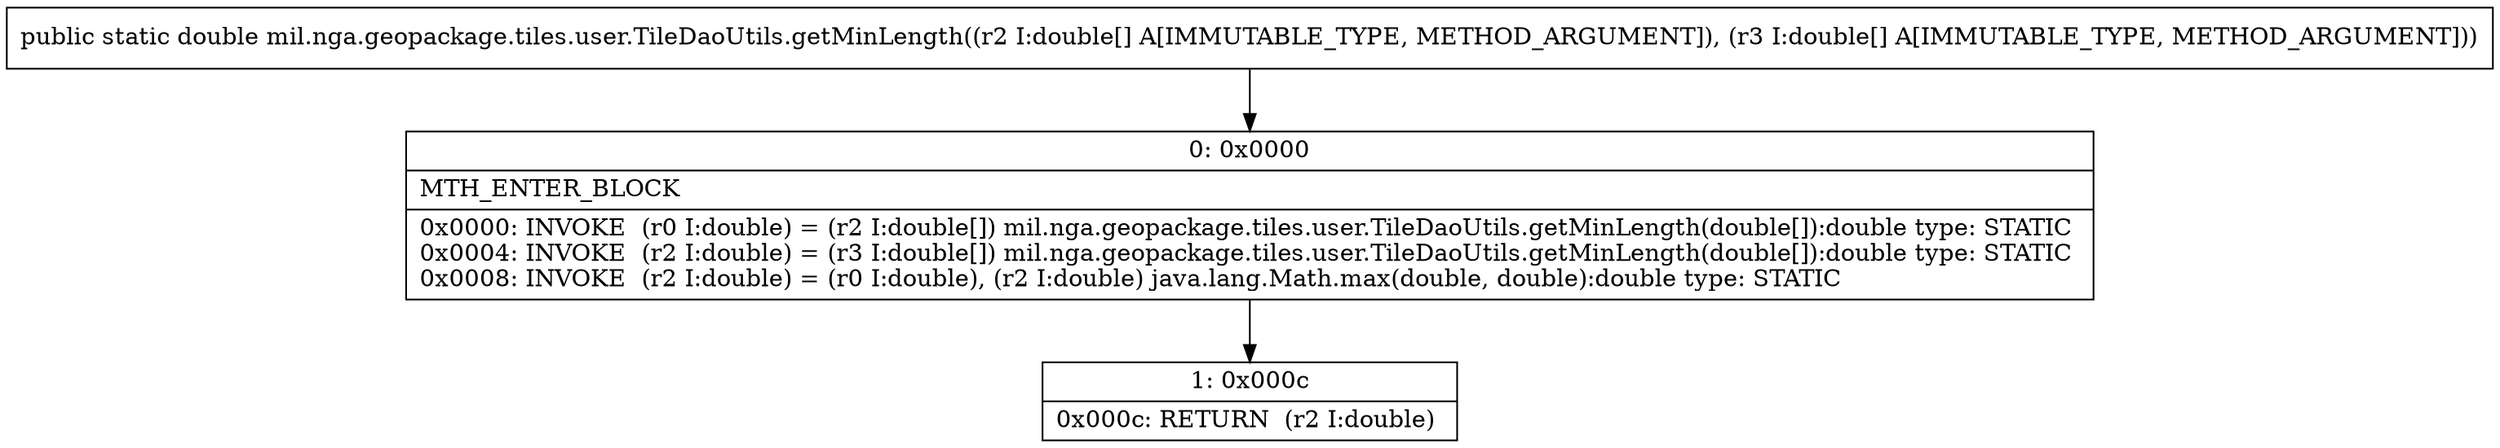 digraph "CFG formil.nga.geopackage.tiles.user.TileDaoUtils.getMinLength([D[D)D" {
Node_0 [shape=record,label="{0\:\ 0x0000|MTH_ENTER_BLOCK\l|0x0000: INVOKE  (r0 I:double) = (r2 I:double[]) mil.nga.geopackage.tiles.user.TileDaoUtils.getMinLength(double[]):double type: STATIC \l0x0004: INVOKE  (r2 I:double) = (r3 I:double[]) mil.nga.geopackage.tiles.user.TileDaoUtils.getMinLength(double[]):double type: STATIC \l0x0008: INVOKE  (r2 I:double) = (r0 I:double), (r2 I:double) java.lang.Math.max(double, double):double type: STATIC \l}"];
Node_1 [shape=record,label="{1\:\ 0x000c|0x000c: RETURN  (r2 I:double) \l}"];
MethodNode[shape=record,label="{public static double mil.nga.geopackage.tiles.user.TileDaoUtils.getMinLength((r2 I:double[] A[IMMUTABLE_TYPE, METHOD_ARGUMENT]), (r3 I:double[] A[IMMUTABLE_TYPE, METHOD_ARGUMENT])) }"];
MethodNode -> Node_0;
Node_0 -> Node_1;
}

